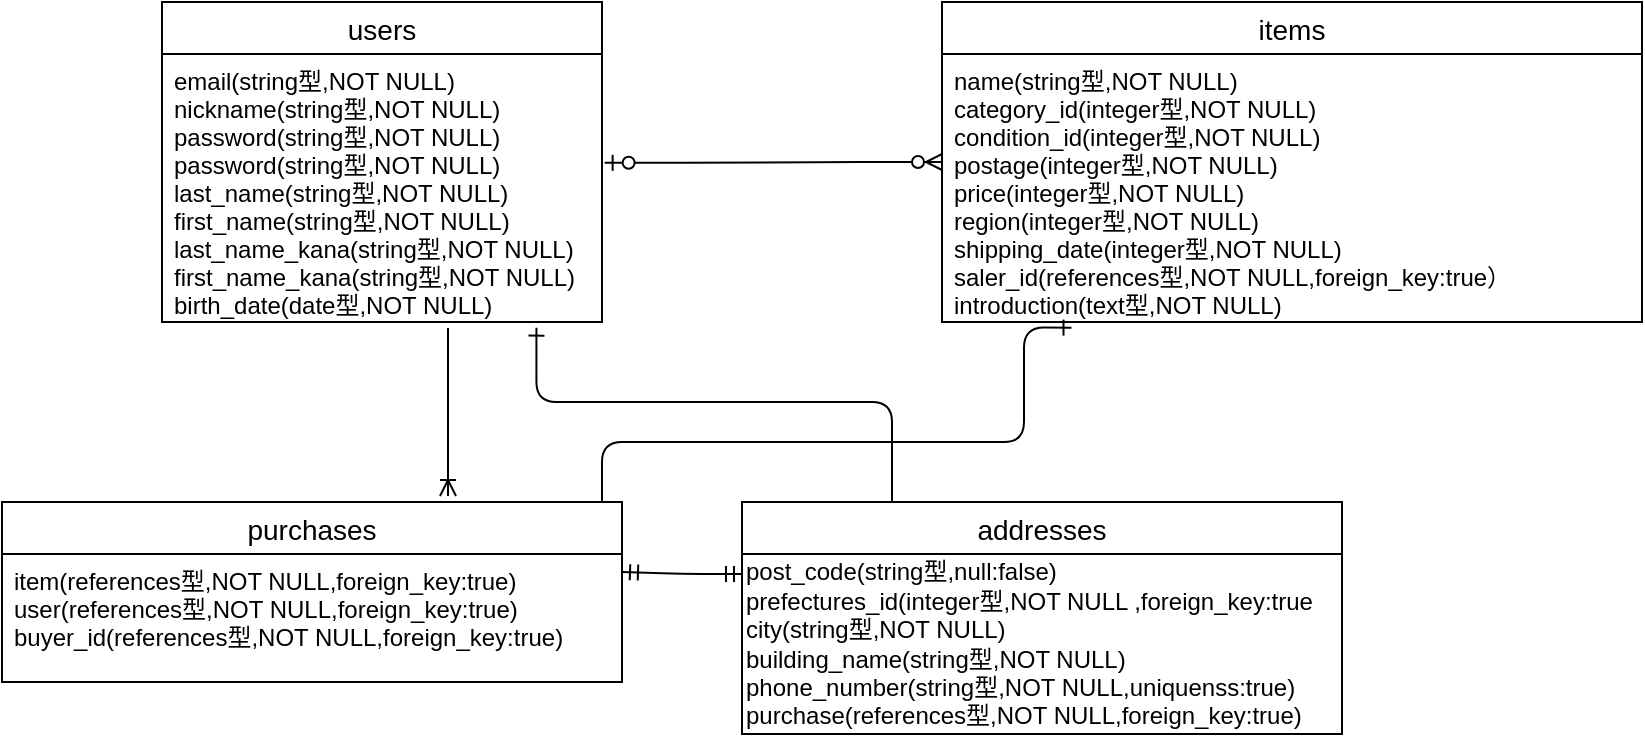 <mxfile version="13.6.5">
    <diagram id="GlexI55jghvHA5_PmCD-" name="ページ1">
        <mxGraphModel dx="361" dy="526" grid="1" gridSize="10" guides="1" tooltips="1" connect="1" arrows="1" fold="1" page="1" pageScale="1" pageWidth="827" pageHeight="1169" math="0" shadow="0">
            <root>
                <mxCell id="0"/>
                <mxCell id="1" parent="0"/>
                <mxCell id="24" value="items" style="swimlane;fontStyle=0;childLayout=stackLayout;horizontal=1;startSize=26;horizontalStack=0;resizeParent=1;resizeParentMax=0;resizeLast=0;collapsible=1;marginBottom=0;align=center;fontSize=14;" parent="1" vertex="1">
                    <mxGeometry x="500" y="470" width="350" height="160" as="geometry"/>
                </mxCell>
                <mxCell id="25" value="name(string型,NOT NULL)&#10;category_id(integer型,NOT NULL)&#10;condition_id(integer型,NOT NULL)&#10;postage(integer型,NOT NULL)&#10;price(integer型,NOT NULL)&#10;region(integer型,NOT NULL)&#10;shipping_date(integer型,NOT NULL)&#10;saler_id(references型,NOT NULL,foreign_key:true）&#10;introduction(text型,NOT NULL)" style="text;strokeColor=none;fillColor=none;spacingLeft=4;spacingRight=4;overflow=hidden;rotatable=0;points=[[0,0.5],[1,0.5]];portConstraint=eastwest;fontSize=12;" vertex="1" parent="24">
                    <mxGeometry y="26" width="350" height="134" as="geometry"/>
                </mxCell>
                <mxCell id="19" value="users" style="swimlane;fontStyle=0;childLayout=stackLayout;horizontal=1;startSize=26;horizontalStack=0;resizeParent=1;resizeParentMax=0;resizeLast=0;collapsible=1;marginBottom=0;align=center;fontSize=14;" parent="1" vertex="1">
                    <mxGeometry x="110" y="470" width="220" height="160" as="geometry"/>
                </mxCell>
                <mxCell id="21" value="email(string型,NOT NULL)&#10;nickname(string型,NOT NULL)&#10;password(string型,NOT NULL)&#10;password(string型,NOT NULL)&#10;last_name(string型,NOT NULL)&#10;first_name(string型,NOT NULL)&#10;last_name_kana(string型,NOT NULL)&#10;first_name_kana(string型,NOT NULL)&#10;birth_date(date型,NOT NULL)&#10;" style="text;strokeColor=none;fillColor=none;spacingLeft=4;spacingRight=4;overflow=hidden;rotatable=0;points=[[0,0.5],[1,0.5]];portConstraint=eastwest;fontSize=12;" parent="19" vertex="1">
                    <mxGeometry y="26" width="220" height="134" as="geometry"/>
                </mxCell>
                <mxCell id="31" value="" style="edgeStyle=entityRelationEdgeStyle;fontSize=12;html=1;endArrow=ERzeroToMany;startArrow=ERzeroToOne;exitX=1.006;exitY=0.406;exitDx=0;exitDy=0;exitPerimeter=0;" parent="1" source="21" edge="1">
                    <mxGeometry width="100" height="100" relative="1" as="geometry">
                        <mxPoint x="400" y="650" as="sourcePoint"/>
                        <mxPoint x="500" y="550" as="targetPoint"/>
                    </mxGeometry>
                </mxCell>
                <mxCell id="36" value="addresses" style="swimlane;fontStyle=0;childLayout=stackLayout;horizontal=1;startSize=26;horizontalStack=0;resizeParent=1;resizeParentMax=0;resizeLast=0;collapsible=1;marginBottom=0;align=center;fontSize=14;" parent="1" vertex="1">
                    <mxGeometry x="400" y="720" width="300" height="116" as="geometry"/>
                </mxCell>
                <mxCell id="41" value="&lt;div&gt;&lt;span&gt;post_code(string型,null:false)&lt;/span&gt;&lt;/div&gt;&lt;div&gt;&lt;span&gt;prefectures_id(integer型,NOT NULL ,foreign_key:true&lt;/span&gt;&lt;/div&gt;&lt;div&gt;&lt;span&gt;city(string型,NOT NULL)&lt;/span&gt;&lt;/div&gt;&lt;div&gt;&lt;span&gt;building_name(string型,NOT NULL)&lt;/span&gt;&lt;/div&gt;&lt;div&gt;&lt;span&gt;phone_number(string型,NOT NULL,uniquenss:true)&lt;/span&gt;&lt;/div&gt;&lt;div&gt;&lt;span&gt;purchase(references型,NOT NULL,foreign_key:true)&lt;/span&gt;&lt;/div&gt;" style="text;html=1;align=left;verticalAlign=middle;resizable=0;points=[];autosize=1;" parent="36" vertex="1">
                    <mxGeometry y="26" width="300" height="90" as="geometry"/>
                </mxCell>
                <mxCell id="45" value="" style="fontSize=12;html=1;endArrow=ERone;endFill=1;entryX=0.851;entryY=1.021;entryDx=0;entryDy=0;entryPerimeter=0;edgeStyle=orthogonalEdgeStyle;exitX=0.25;exitY=0;exitDx=0;exitDy=0;" parent="1" source="36" target="21" edge="1">
                    <mxGeometry width="100" height="100" relative="1" as="geometry">
                        <mxPoint x="420" y="690" as="sourcePoint"/>
                        <mxPoint x="340" y="650" as="targetPoint"/>
                        <Array as="points">
                            <mxPoint x="475" y="670"/>
                            <mxPoint x="297" y="670"/>
                        </Array>
                    </mxGeometry>
                </mxCell>
                <mxCell id="47" value="" style="edgeStyle=orthogonalEdgeStyle;fontSize=12;html=1;endArrow=ERone;endFill=1;entryX=0.185;entryY=1.021;entryDx=0;entryDy=0;entryPerimeter=0;" parent="1" target="25" edge="1">
                    <mxGeometry width="100" height="100" relative="1" as="geometry">
                        <mxPoint x="330" y="720" as="sourcePoint"/>
                        <mxPoint x="540" y="640" as="targetPoint"/>
                        <Array as="points">
                            <mxPoint x="330" y="690"/>
                            <mxPoint x="541" y="690"/>
                        </Array>
                    </mxGeometry>
                </mxCell>
                <mxCell id="32" value="purchases" style="swimlane;fontStyle=0;childLayout=stackLayout;horizontal=1;startSize=26;horizontalStack=0;resizeParent=1;resizeParentMax=0;resizeLast=0;collapsible=1;marginBottom=0;align=center;fontSize=14;" parent="1" vertex="1">
                    <mxGeometry x="30" y="720" width="310" height="90" as="geometry"/>
                </mxCell>
                <mxCell id="33" value="item(references型,NOT NULL,foreign_key:true)&#10;user(references型,NOT NULL,foreign_key:true)&#10;buyer_id(references型,NOT NULL,foreign_key:true)" style="text;strokeColor=none;fillColor=none;spacingLeft=4;spacingRight=4;overflow=hidden;rotatable=0;points=[[0,0.5],[1,0.5]];portConstraint=eastwest;fontSize=12;" parent="32" vertex="1">
                    <mxGeometry y="26" width="310" height="64" as="geometry"/>
                </mxCell>
                <mxCell id="48" value="" style="fontSize=12;html=1;endArrow=ERmandOne;startArrow=ERmandOne;entryX=0;entryY=0.095;entryDx=0;entryDy=0;entryPerimeter=0;" edge="1" parent="1">
                    <mxGeometry width="100" height="100" relative="1" as="geometry">
                        <mxPoint x="340" y="755" as="sourcePoint"/>
                        <mxPoint x="400" y="756.02" as="targetPoint"/>
                        <Array as="points">
                            <mxPoint x="370" y="756"/>
                            <mxPoint x="390" y="756"/>
                        </Array>
                    </mxGeometry>
                </mxCell>
                <mxCell id="49" value="" style="fontSize=12;html=1;endArrow=ERoneToMany;exitX=0.65;exitY=1.022;exitDx=0;exitDy=0;exitPerimeter=0;" edge="1" parent="1" source="21">
                    <mxGeometry width="100" height="100" relative="1" as="geometry">
                        <mxPoint x="229" y="720" as="sourcePoint"/>
                        <mxPoint x="253" y="717" as="targetPoint"/>
                    </mxGeometry>
                </mxCell>
            </root>
        </mxGraphModel>
    </diagram>
</mxfile>